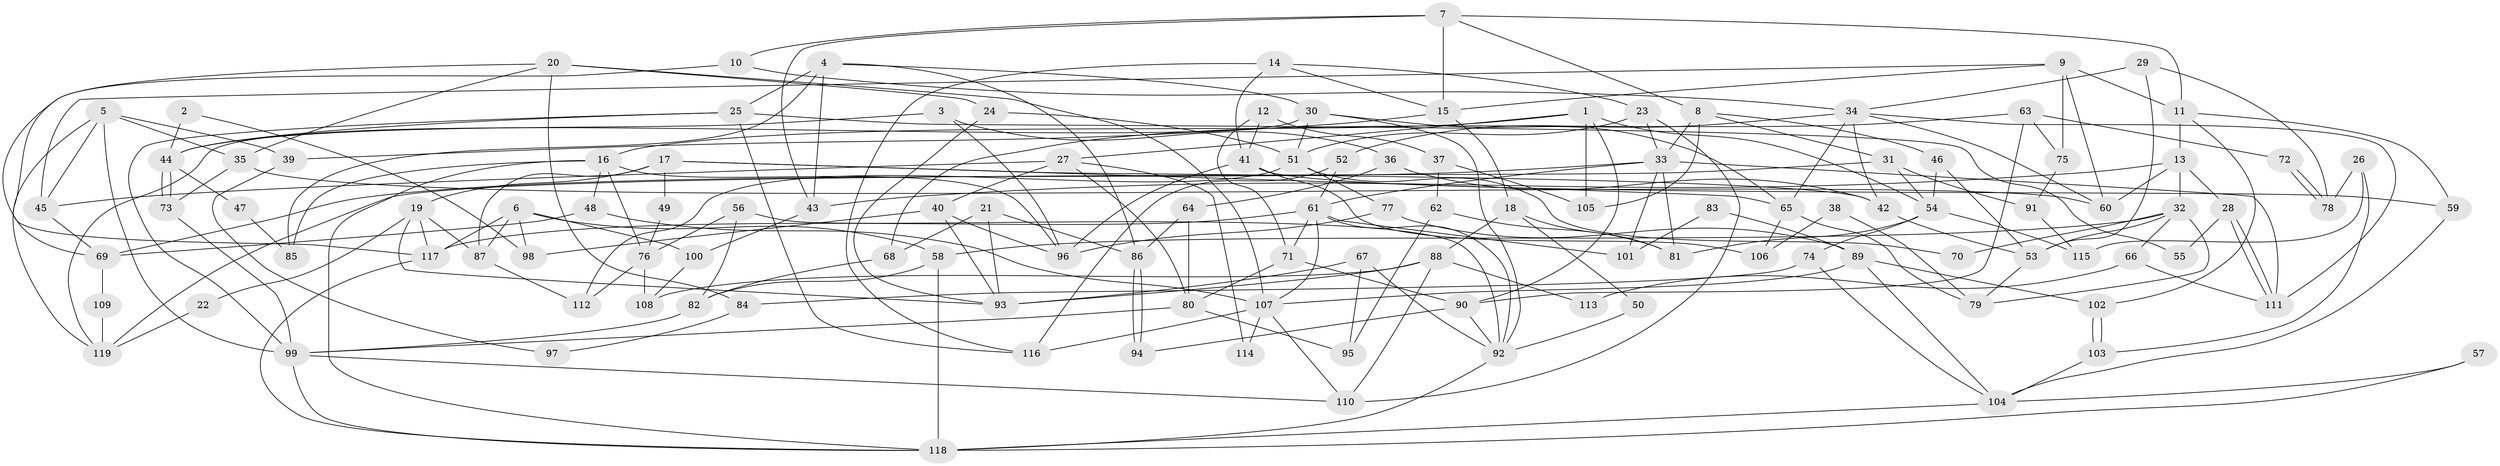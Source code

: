 // coarse degree distribution, {5: 0.22666666666666666, 3: 0.25333333333333335, 7: 0.16, 8: 0.06666666666666667, 10: 0.013333333333333334, 6: 0.09333333333333334, 4: 0.12, 9: 0.02666666666666667, 2: 0.04}
// Generated by graph-tools (version 1.1) at 2025/23/03/03/25 07:23:59]
// undirected, 119 vertices, 238 edges
graph export_dot {
graph [start="1"]
  node [color=gray90,style=filled];
  1;
  2;
  3;
  4;
  5;
  6;
  7;
  8;
  9;
  10;
  11;
  12;
  13;
  14;
  15;
  16;
  17;
  18;
  19;
  20;
  21;
  22;
  23;
  24;
  25;
  26;
  27;
  28;
  29;
  30;
  31;
  32;
  33;
  34;
  35;
  36;
  37;
  38;
  39;
  40;
  41;
  42;
  43;
  44;
  45;
  46;
  47;
  48;
  49;
  50;
  51;
  52;
  53;
  54;
  55;
  56;
  57;
  58;
  59;
  60;
  61;
  62;
  63;
  64;
  65;
  66;
  67;
  68;
  69;
  70;
  71;
  72;
  73;
  74;
  75;
  76;
  77;
  78;
  79;
  80;
  81;
  82;
  83;
  84;
  85;
  86;
  87;
  88;
  89;
  90;
  91;
  92;
  93;
  94;
  95;
  96;
  97;
  98;
  99;
  100;
  101;
  102;
  103;
  104;
  105;
  106;
  107;
  108;
  109;
  110;
  111;
  112;
  113;
  114;
  115;
  116;
  117;
  118;
  119;
  1 -- 54;
  1 -- 90;
  1 -- 16;
  1 -- 27;
  1 -- 105;
  2 -- 44;
  2 -- 98;
  3 -- 36;
  3 -- 96;
  3 -- 44;
  4 -- 25;
  4 -- 30;
  4 -- 43;
  4 -- 85;
  4 -- 86;
  5 -- 45;
  5 -- 35;
  5 -- 39;
  5 -- 99;
  5 -- 119;
  6 -- 117;
  6 -- 87;
  6 -- 58;
  6 -- 98;
  6 -- 100;
  7 -- 8;
  7 -- 43;
  7 -- 10;
  7 -- 11;
  7 -- 15;
  8 -- 105;
  8 -- 31;
  8 -- 33;
  8 -- 46;
  9 -- 60;
  9 -- 15;
  9 -- 11;
  9 -- 45;
  9 -- 75;
  10 -- 69;
  10 -- 34;
  11 -- 13;
  11 -- 59;
  11 -- 102;
  12 -- 41;
  12 -- 71;
  12 -- 37;
  13 -- 32;
  13 -- 28;
  13 -- 43;
  13 -- 60;
  14 -- 23;
  14 -- 116;
  14 -- 15;
  14 -- 41;
  15 -- 18;
  15 -- 39;
  16 -- 96;
  16 -- 48;
  16 -- 76;
  16 -- 85;
  16 -- 118;
  17 -- 19;
  17 -- 65;
  17 -- 42;
  17 -- 49;
  17 -- 87;
  18 -- 88;
  18 -- 50;
  18 -- 81;
  19 -- 117;
  19 -- 93;
  19 -- 22;
  19 -- 87;
  20 -- 117;
  20 -- 107;
  20 -- 24;
  20 -- 35;
  20 -- 84;
  21 -- 86;
  21 -- 68;
  21 -- 93;
  22 -- 119;
  23 -- 33;
  23 -- 51;
  23 -- 110;
  24 -- 93;
  24 -- 51;
  25 -- 116;
  25 -- 44;
  25 -- 55;
  25 -- 99;
  26 -- 78;
  26 -- 103;
  26 -- 115;
  27 -- 45;
  27 -- 40;
  27 -- 80;
  27 -- 114;
  28 -- 111;
  28 -- 111;
  28 -- 55;
  29 -- 53;
  29 -- 34;
  29 -- 78;
  30 -- 51;
  30 -- 92;
  30 -- 65;
  30 -- 119;
  31 -- 54;
  31 -- 119;
  31 -- 91;
  32 -- 53;
  32 -- 58;
  32 -- 66;
  32 -- 70;
  32 -- 79;
  33 -- 111;
  33 -- 61;
  33 -- 69;
  33 -- 81;
  33 -- 101;
  34 -- 60;
  34 -- 42;
  34 -- 52;
  34 -- 65;
  34 -- 111;
  35 -- 73;
  35 -- 60;
  36 -- 42;
  36 -- 64;
  37 -- 62;
  37 -- 105;
  38 -- 79;
  38 -- 106;
  39 -- 97;
  40 -- 93;
  40 -- 96;
  40 -- 98;
  41 -- 96;
  41 -- 59;
  41 -- 106;
  42 -- 53;
  43 -- 100;
  44 -- 73;
  44 -- 73;
  44 -- 47;
  45 -- 69;
  46 -- 53;
  46 -- 54;
  47 -- 85;
  48 -- 107;
  48 -- 69;
  49 -- 76;
  50 -- 92;
  51 -- 112;
  51 -- 70;
  51 -- 77;
  52 -- 61;
  52 -- 116;
  53 -- 79;
  54 -- 81;
  54 -- 74;
  54 -- 115;
  56 -- 82;
  56 -- 92;
  56 -- 76;
  57 -- 118;
  57 -- 104;
  58 -- 118;
  58 -- 82;
  59 -- 104;
  61 -- 107;
  61 -- 71;
  61 -- 92;
  61 -- 101;
  61 -- 117;
  62 -- 81;
  62 -- 95;
  63 -- 90;
  63 -- 75;
  63 -- 68;
  63 -- 72;
  64 -- 86;
  64 -- 80;
  65 -- 79;
  65 -- 106;
  66 -- 111;
  66 -- 113;
  67 -- 92;
  67 -- 93;
  67 -- 95;
  68 -- 82;
  69 -- 109;
  71 -- 80;
  71 -- 90;
  72 -- 78;
  72 -- 78;
  73 -- 99;
  74 -- 104;
  74 -- 84;
  75 -- 91;
  76 -- 108;
  76 -- 112;
  77 -- 89;
  77 -- 96;
  80 -- 99;
  80 -- 95;
  82 -- 99;
  83 -- 89;
  83 -- 101;
  84 -- 97;
  86 -- 94;
  86 -- 94;
  87 -- 112;
  88 -- 108;
  88 -- 110;
  88 -- 93;
  88 -- 113;
  89 -- 102;
  89 -- 104;
  89 -- 107;
  90 -- 92;
  90 -- 94;
  91 -- 115;
  92 -- 118;
  99 -- 110;
  99 -- 118;
  100 -- 108;
  102 -- 103;
  102 -- 103;
  103 -- 104;
  104 -- 118;
  107 -- 110;
  107 -- 114;
  107 -- 116;
  109 -- 119;
  117 -- 118;
}

